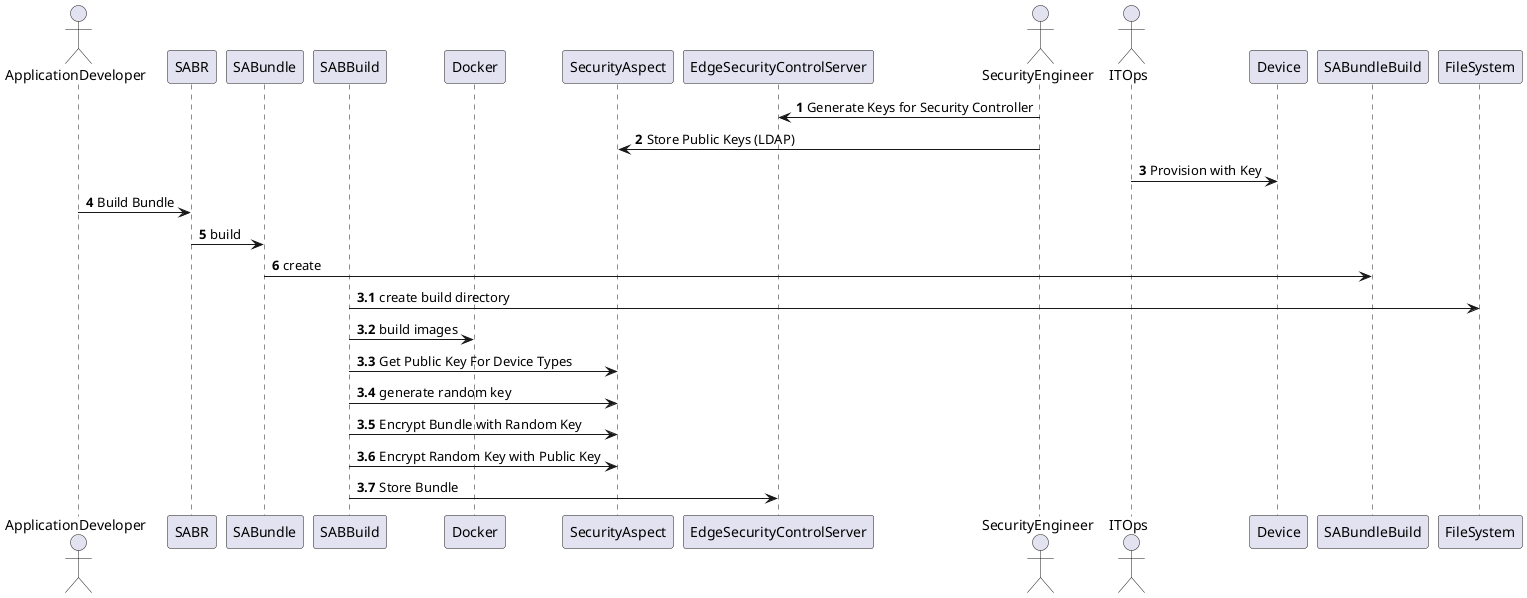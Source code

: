 @startuml

autonumber

actor ApplicationDeveloper as Dev
participant SABR
participant SABundle
participant SABBuild as SABB
participant Docker
participant SecurityAspect
participant EdgeSecurityControlServer as ESCS
actor SecurityEngineer
actor ITOps



SecurityEngineer -> ESCS : Generate Keys for Security Controller
SecurityEngineer -> SecurityAspect : Store Public Keys (LDAP)
ITOps -> Device : Provision with Key
Dev -> SABR : Build Bundle
SABR -> SABundle : build
SABundle -> SABundleBuild : create
autonumber 3.1
SABB -> FileSystem : create build directory
SABB -> Docker : build images
SABB -> SecurityAspect : Get Public Key For Device Types
SABB -> SecurityAspect : generate random key
SABB -> SecurityAspect : Encrypt Bundle with Random Key
SABB -> SecurityAspect : Encrypt Random Key with Public Key
SABB -> ESCS : Store Bundle

'Mutually Authenticated SSL for Streams (Mutual TLS)
'Authentication to the Stream
'Authentication protocols to do this.
@enduml
